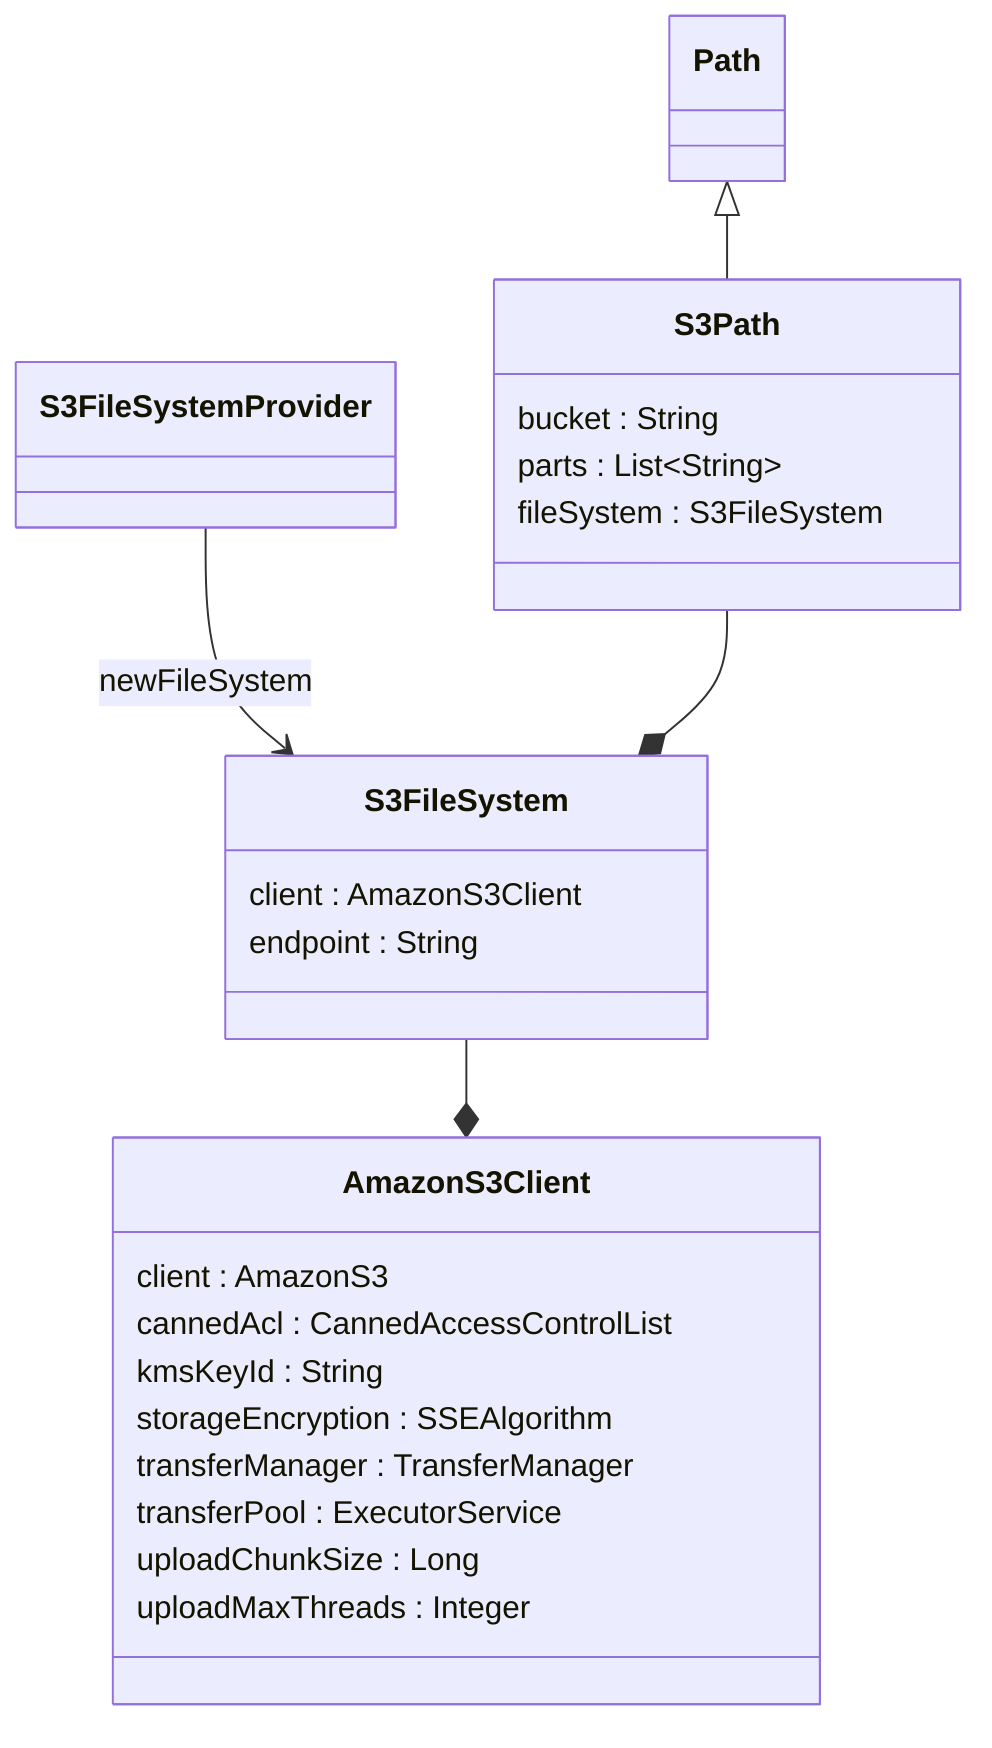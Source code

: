 classDiagram
    %%
    %% com.upplication.s3fs
    %%
    S3FileSystemProvider --> S3FileSystem : newFileSystem

    class S3FileSystem {
        client : AmazonS3Client
        endpoint : String
    }
    S3FileSystem --* AmazonS3Client

    class AmazonS3Client {
        client : AmazonS3
        cannedAcl : CannedAccessControlList
        kmsKeyId : String
        storageEncryption : SSEAlgorithm
        transferManager : TransferManager
        transferPool : ExecutorService
        uploadChunkSize : Long
        uploadMaxThreads : Integer
    }

    Path <|-- S3Path

    class S3Path {
        bucket : String
        parts : List~String~
        fileSystem : S3FileSystem
    }
    S3Path --* S3FileSystem